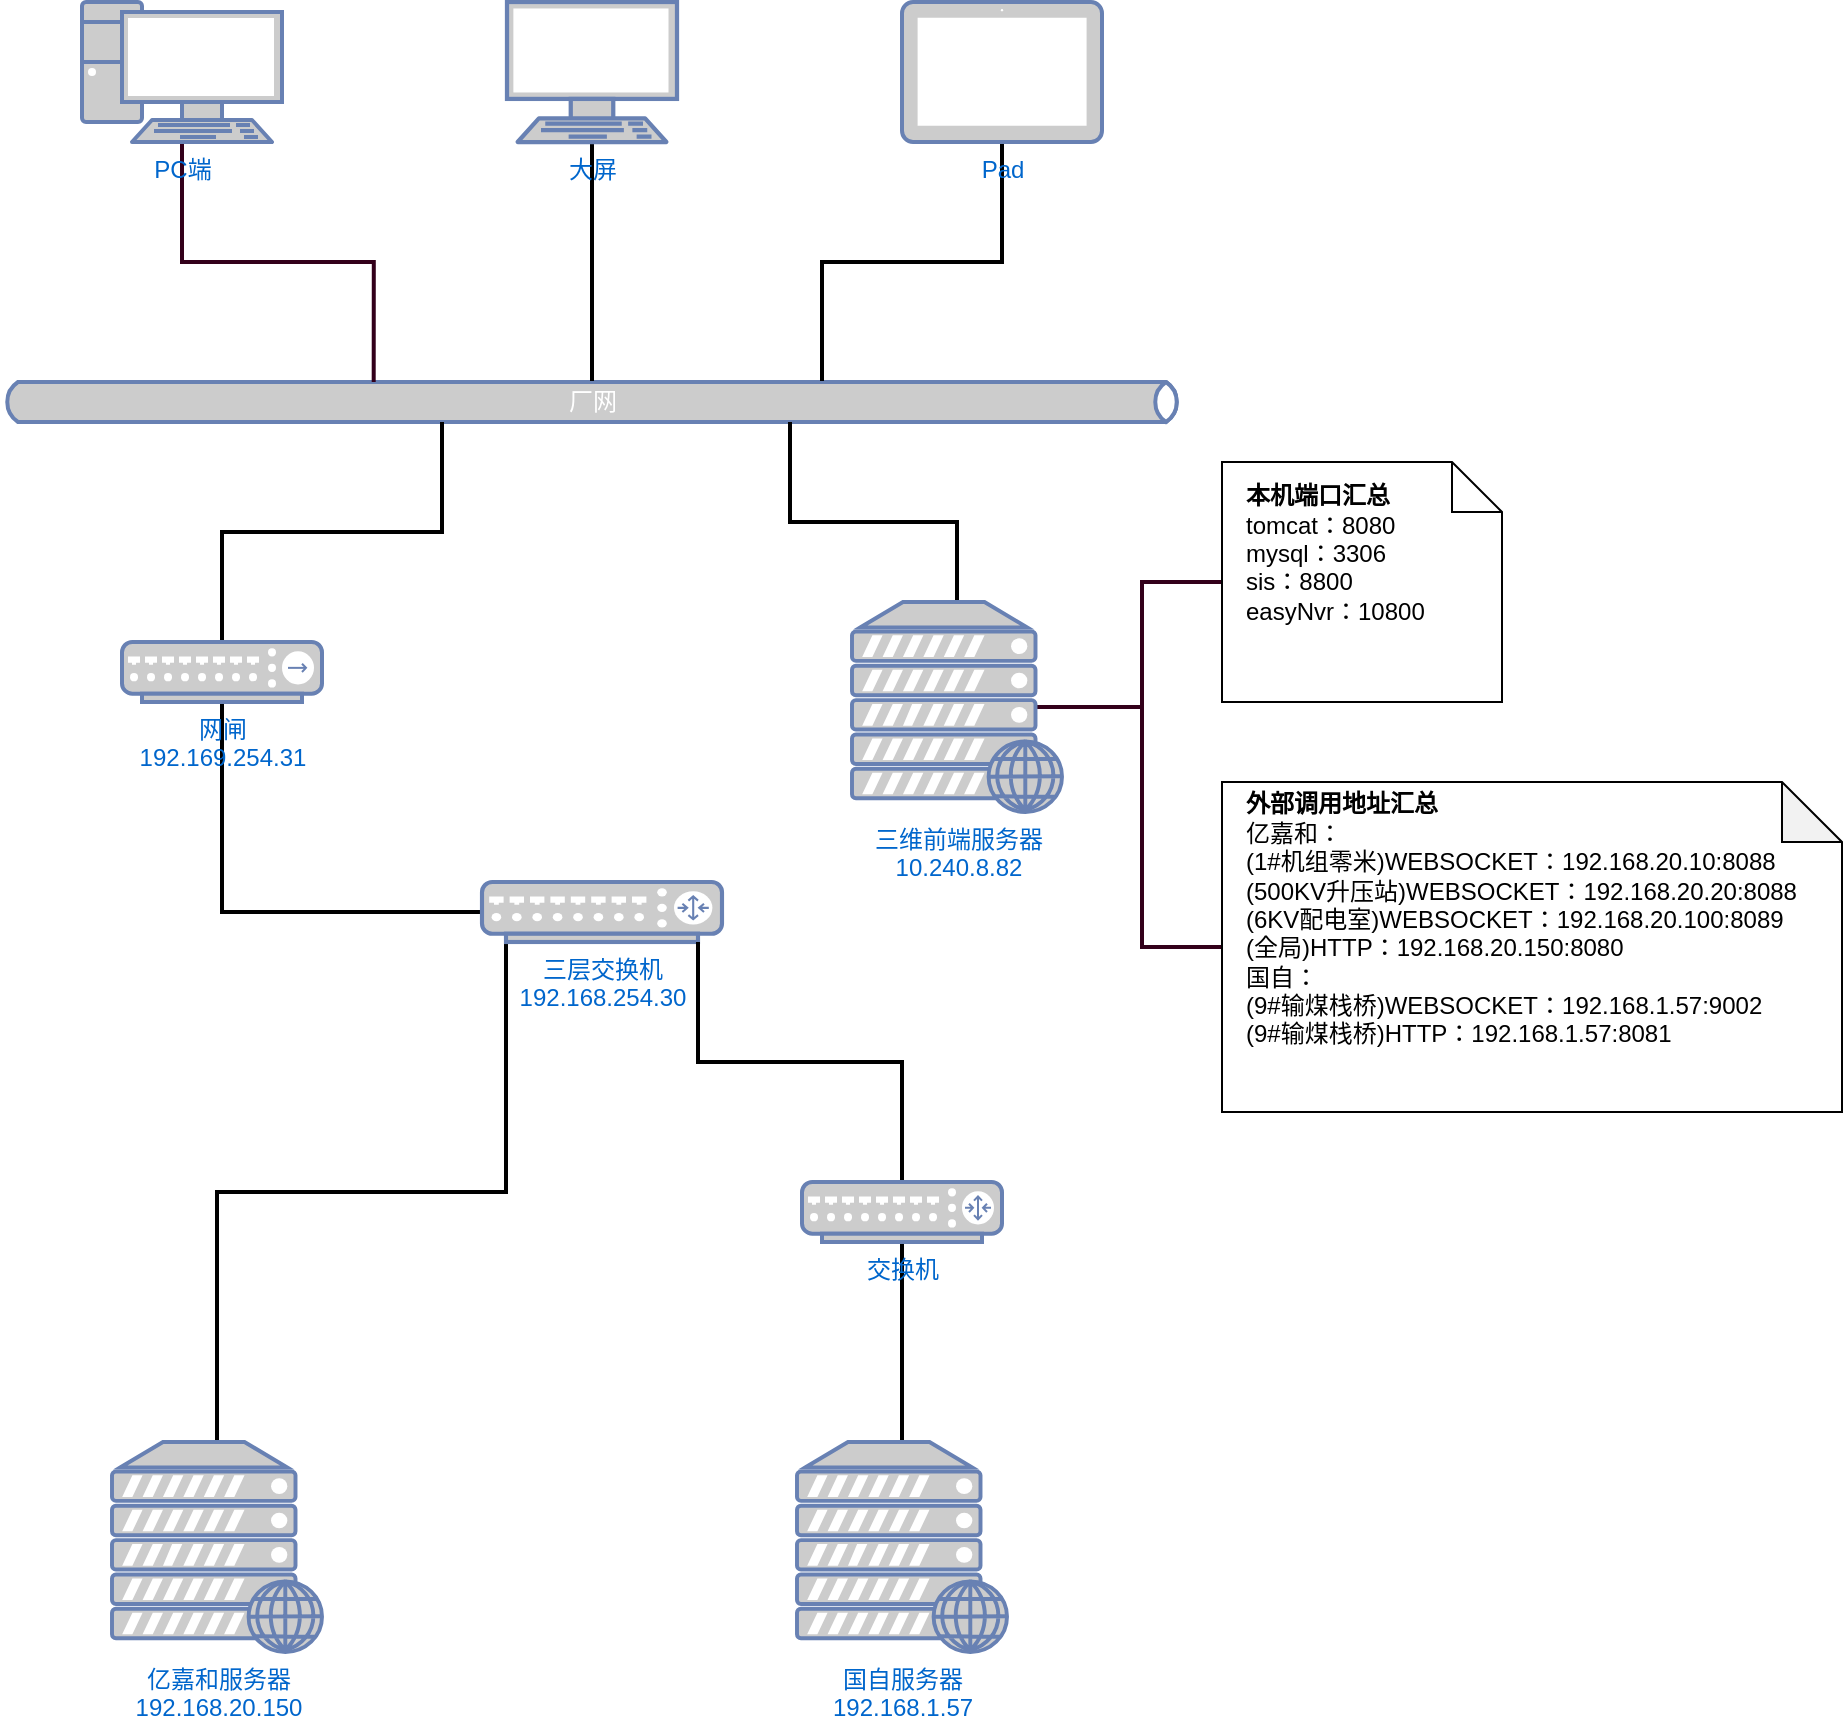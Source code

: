 <mxfile version="14.0.1" type="github">
  <diagram id="fDtv-NP8o_LM4w9Mx3LK" name="Page-1">
    <mxGraphModel dx="1410" dy="771" grid="1" gridSize="10" guides="1" tooltips="1" connect="1" arrows="1" fold="1" page="1" pageScale="1" pageWidth="827" pageHeight="1169" math="0" shadow="0">
      <root>
        <mxCell id="0" />
        <mxCell id="1" parent="0" />
        <mxCell id="BwLVxdTWhbgkWEdLYuY5-10" style="edgeStyle=orthogonalEdgeStyle;rounded=0;orthogonalLoop=1;jettySize=auto;html=1;exitX=0.5;exitY=0;exitDx=0;exitDy=0;exitPerimeter=0;entryX=0.1;entryY=1;entryDx=0;entryDy=0;entryPerimeter=0;strokeWidth=2;endArrow=none;endFill=0;" edge="1" parent="1" source="BwLVxdTWhbgkWEdLYuY5-3" target="BwLVxdTWhbgkWEdLYuY5-5">
          <mxGeometry relative="1" as="geometry" />
        </mxCell>
        <mxCell id="BwLVxdTWhbgkWEdLYuY5-3" value="亿嘉和服务器&lt;br&gt;192.168.20.150" style="fontColor=#0066CC;verticalAlign=top;verticalLabelPosition=bottom;labelPosition=center;align=center;html=1;outlineConnect=0;fillColor=#CCCCCC;strokeColor=#6881B3;gradientColor=none;gradientDirection=north;strokeWidth=2;shape=mxgraph.networks.web_server;" vertex="1" parent="1">
          <mxGeometry x="165" y="750" width="105" height="105" as="geometry" />
        </mxCell>
        <mxCell id="BwLVxdTWhbgkWEdLYuY5-11" style="edgeStyle=orthogonalEdgeStyle;rounded=0;orthogonalLoop=1;jettySize=auto;html=1;exitX=0.5;exitY=0;exitDx=0;exitDy=0;exitPerimeter=0;strokeWidth=2;endArrow=none;endFill=0;" edge="1" parent="1" source="BwLVxdTWhbgkWEdLYuY5-4" target="BwLVxdTWhbgkWEdLYuY5-6">
          <mxGeometry relative="1" as="geometry" />
        </mxCell>
        <mxCell id="BwLVxdTWhbgkWEdLYuY5-4" value="国自服务器&lt;br&gt;192.168.1.57" style="fontColor=#0066CC;verticalAlign=top;verticalLabelPosition=bottom;labelPosition=center;align=center;html=1;outlineConnect=0;fillColor=#CCCCCC;strokeColor=#6881B3;gradientColor=none;gradientDirection=north;strokeWidth=2;shape=mxgraph.networks.web_server;" vertex="1" parent="1">
          <mxGeometry x="507.5" y="750" width="105" height="105" as="geometry" />
        </mxCell>
        <mxCell id="BwLVxdTWhbgkWEdLYuY5-25" style="edgeStyle=orthogonalEdgeStyle;rounded=0;orthogonalLoop=1;jettySize=auto;html=1;strokeWidth=2;endArrow=none;endFill=0;" edge="1" parent="1" source="BwLVxdTWhbgkWEdLYuY5-5" target="BwLVxdTWhbgkWEdLYuY5-24">
          <mxGeometry relative="1" as="geometry" />
        </mxCell>
        <mxCell id="BwLVxdTWhbgkWEdLYuY5-5" value="三层交换机&lt;br&gt;192.168.254.30" style="fontColor=#0066CC;verticalAlign=top;verticalLabelPosition=bottom;labelPosition=center;align=center;html=1;outlineConnect=0;fillColor=#CCCCCC;strokeColor=#6881B3;gradientColor=none;gradientDirection=north;strokeWidth=2;shape=mxgraph.networks.router;" vertex="1" parent="1">
          <mxGeometry x="350" y="470" width="120" height="30" as="geometry" />
        </mxCell>
        <mxCell id="BwLVxdTWhbgkWEdLYuY5-8" style="edgeStyle=orthogonalEdgeStyle;rounded=0;orthogonalLoop=1;jettySize=auto;html=1;exitX=0.5;exitY=0;exitDx=0;exitDy=0;exitPerimeter=0;entryX=0.9;entryY=1;entryDx=0;entryDy=0;entryPerimeter=0;strokeWidth=2;endArrow=none;endFill=0;" edge="1" parent="1" source="BwLVxdTWhbgkWEdLYuY5-6" target="BwLVxdTWhbgkWEdLYuY5-5">
          <mxGeometry relative="1" as="geometry" />
        </mxCell>
        <mxCell id="BwLVxdTWhbgkWEdLYuY5-6" value="交换机" style="fontColor=#0066CC;verticalAlign=top;verticalLabelPosition=bottom;labelPosition=center;align=center;html=1;outlineConnect=0;fillColor=#CCCCCC;strokeColor=#6881B3;gradientColor=none;gradientDirection=north;strokeWidth=2;shape=mxgraph.networks.router;" vertex="1" parent="1">
          <mxGeometry x="510" y="620" width="100" height="30" as="geometry" />
        </mxCell>
        <mxCell id="BwLVxdTWhbgkWEdLYuY5-22" value="厂网" style="html=1;outlineConnect=0;fillColor=#CCCCCC;strokeColor=#6881B3;gradientColor=none;gradientDirection=north;strokeWidth=2;shape=mxgraph.networks.bus;gradientColor=none;gradientDirection=north;fontColor=#ffffff;perimeter=backbonePerimeter;backboneSize=20;" vertex="1" parent="1">
          <mxGeometry x="110" y="220" width="590" height="20" as="geometry" />
        </mxCell>
        <mxCell id="BwLVxdTWhbgkWEdLYuY5-26" style="edgeStyle=orthogonalEdgeStyle;rounded=0;orthogonalLoop=1;jettySize=auto;html=1;exitX=0.5;exitY=0;exitDx=0;exitDy=0;exitPerimeter=0;endArrow=none;endFill=0;strokeWidth=2;" edge="1" parent="1" source="BwLVxdTWhbgkWEdLYuY5-24" target="BwLVxdTWhbgkWEdLYuY5-22">
          <mxGeometry relative="1" as="geometry">
            <Array as="points">
              <mxPoint x="220" y="295" />
              <mxPoint x="330" y="295" />
            </Array>
          </mxGeometry>
        </mxCell>
        <mxCell id="BwLVxdTWhbgkWEdLYuY5-24" value="网闸&lt;br&gt;192.169.254.31" style="fontColor=#0066CC;verticalAlign=top;verticalLabelPosition=bottom;labelPosition=center;align=center;html=1;outlineConnect=0;fillColor=#CCCCCC;strokeColor=#6881B3;gradientColor=none;gradientDirection=north;strokeWidth=2;shape=mxgraph.networks.hub;" vertex="1" parent="1">
          <mxGeometry x="170" y="350" width="100" height="30" as="geometry" />
        </mxCell>
        <mxCell id="BwLVxdTWhbgkWEdLYuY5-28" style="edgeStyle=orthogonalEdgeStyle;rounded=0;orthogonalLoop=1;jettySize=auto;html=1;exitX=0.5;exitY=0;exitDx=0;exitDy=0;exitPerimeter=0;strokeWidth=2;endArrow=none;endFill=0;" edge="1" parent="1" source="BwLVxdTWhbgkWEdLYuY5-27">
          <mxGeometry relative="1" as="geometry">
            <mxPoint x="504" y="240" as="targetPoint" />
            <Array as="points">
              <mxPoint x="588" y="290" />
              <mxPoint x="504" y="290" />
            </Array>
          </mxGeometry>
        </mxCell>
        <mxCell id="BwLVxdTWhbgkWEdLYuY5-37" value="" style="edgeStyle=orthogonalEdgeStyle;rounded=0;orthogonalLoop=1;jettySize=auto;html=1;endArrow=none;endFill=0;strokeColor=#33001A;strokeWidth=2;entryX=0;entryY=0.5;entryDx=0;entryDy=0;entryPerimeter=0;" edge="1" parent="1" source="BwLVxdTWhbgkWEdLYuY5-27" target="BwLVxdTWhbgkWEdLYuY5-38">
          <mxGeometry relative="1" as="geometry">
            <mxPoint x="712.5" y="390" as="targetPoint" />
          </mxGeometry>
        </mxCell>
        <mxCell id="BwLVxdTWhbgkWEdLYuY5-41" style="edgeStyle=orthogonalEdgeStyle;rounded=0;orthogonalLoop=1;jettySize=auto;html=1;exitX=0.88;exitY=0.5;exitDx=0;exitDy=0;exitPerimeter=0;entryX=0;entryY=0.5;entryDx=0;entryDy=0;entryPerimeter=0;endArrow=none;endFill=0;strokeColor=#33001A;strokeWidth=2;" edge="1" parent="1" source="BwLVxdTWhbgkWEdLYuY5-27" target="BwLVxdTWhbgkWEdLYuY5-39">
          <mxGeometry relative="1" as="geometry" />
        </mxCell>
        <mxCell id="BwLVxdTWhbgkWEdLYuY5-27" value="三维前端服务器&lt;br&gt;10.240.8.82" style="fontColor=#0066CC;verticalAlign=top;verticalLabelPosition=bottom;labelPosition=center;align=center;html=1;outlineConnect=0;fillColor=#CCCCCC;strokeColor=#6881B3;gradientColor=none;gradientDirection=north;strokeWidth=2;shape=mxgraph.networks.web_server;" vertex="1" parent="1">
          <mxGeometry x="535" y="330" width="105" height="105" as="geometry" />
        </mxCell>
        <mxCell id="BwLVxdTWhbgkWEdLYuY5-31" style="edgeStyle=orthogonalEdgeStyle;rounded=0;orthogonalLoop=1;jettySize=auto;html=1;exitX=0.5;exitY=1;exitDx=0;exitDy=0;exitPerimeter=0;entryX=0.315;entryY=0;entryDx=0;entryDy=0;entryPerimeter=0;endArrow=none;endFill=0;strokeWidth=2;fillColor=#d5e8d4;strokeColor=#33001A;" edge="1" parent="1" source="BwLVxdTWhbgkWEdLYuY5-30" target="BwLVxdTWhbgkWEdLYuY5-22">
          <mxGeometry relative="1" as="geometry" />
        </mxCell>
        <mxCell id="BwLVxdTWhbgkWEdLYuY5-30" value="PC端" style="fontColor=#0066CC;verticalAlign=top;verticalLabelPosition=bottom;labelPosition=center;align=center;html=1;outlineConnect=0;fillColor=#CCCCCC;strokeColor=#6881B3;gradientColor=none;gradientDirection=north;strokeWidth=2;shape=mxgraph.networks.pc;" vertex="1" parent="1">
          <mxGeometry x="150" y="30" width="100" height="70" as="geometry" />
        </mxCell>
        <mxCell id="BwLVxdTWhbgkWEdLYuY5-33" style="edgeStyle=orthogonalEdgeStyle;rounded=0;orthogonalLoop=1;jettySize=auto;html=1;exitX=0.5;exitY=1;exitDx=0;exitDy=0;exitPerimeter=0;endArrow=none;endFill=0;strokeWidth=2;fillColor=#d5e8d4;" edge="1" parent="1" source="BwLVxdTWhbgkWEdLYuY5-32" target="BwLVxdTWhbgkWEdLYuY5-22">
          <mxGeometry relative="1" as="geometry" />
        </mxCell>
        <mxCell id="BwLVxdTWhbgkWEdLYuY5-32" value="大屏" style="fontColor=#0066CC;verticalAlign=top;verticalLabelPosition=bottom;labelPosition=center;align=center;html=1;outlineConnect=0;fillColor=#CCCCCC;strokeColor=#6881B3;gradientColor=none;gradientDirection=north;strokeWidth=2;shape=mxgraph.networks.terminal;" vertex="1" parent="1">
          <mxGeometry x="362.5" y="30" width="85" height="70" as="geometry" />
        </mxCell>
        <mxCell id="BwLVxdTWhbgkWEdLYuY5-35" style="edgeStyle=orthogonalEdgeStyle;rounded=0;orthogonalLoop=1;jettySize=auto;html=1;exitX=0.5;exitY=1;exitDx=0;exitDy=0;exitPerimeter=0;endArrow=none;endFill=0;strokeWidth=2;" edge="1" parent="1" source="BwLVxdTWhbgkWEdLYuY5-34" target="BwLVxdTWhbgkWEdLYuY5-22">
          <mxGeometry relative="1" as="geometry">
            <mxPoint x="590" y="210" as="targetPoint" />
            <Array as="points">
              <mxPoint x="610" y="160" />
              <mxPoint x="520" y="160" />
            </Array>
          </mxGeometry>
        </mxCell>
        <mxCell id="BwLVxdTWhbgkWEdLYuY5-34" value="Pad" style="fontColor=#0066CC;verticalAlign=top;verticalLabelPosition=bottom;labelPosition=center;align=center;html=1;outlineConnect=0;fillColor=#CCCCCC;strokeColor=#6881B3;gradientColor=none;gradientDirection=north;strokeWidth=2;shape=mxgraph.networks.tablet;" vertex="1" parent="1">
          <mxGeometry x="560" y="30" width="100" height="70" as="geometry" />
        </mxCell>
        <mxCell id="BwLVxdTWhbgkWEdLYuY5-38" value="&lt;p style=&quot;line-height: 150%&quot;&gt;&lt;/p&gt;&lt;div&gt;&lt;b&gt;本机端口汇总&lt;/b&gt;&lt;/div&gt;&lt;div&gt;tomcat：8080&lt;/div&gt;&lt;div&gt;mysql：3306&lt;/div&gt;&lt;div&gt;sis：8800&lt;/div&gt;&lt;div&gt;easyNvr：10800&lt;/div&gt;&lt;div&gt;&lt;br&gt;&lt;/div&gt;&lt;div&gt;&lt;br&gt;&lt;/div&gt;&lt;p&gt;&lt;/p&gt;" style="shape=note2;boundedLbl=1;whiteSpace=wrap;html=1;size=25;verticalAlign=middle;align=left;spacingLeft=10;" vertex="1" parent="1">
          <mxGeometry x="720" y="260" width="140" height="120" as="geometry" />
        </mxCell>
        <mxCell id="BwLVxdTWhbgkWEdLYuY5-39" value="&lt;div&gt;&lt;span&gt;&lt;b&gt;外部调用地址汇总&lt;/b&gt;&lt;/span&gt;&lt;/div&gt;&lt;div&gt;&lt;span&gt;亿嘉和：&lt;/span&gt;&lt;/div&gt;&lt;div&gt;&lt;span&gt;(1#机组零米)WEBSOCKET：192.168.20.10:8088&lt;/span&gt;&lt;/div&gt;&lt;div&gt;(500KV升压站)WEBSOCKET：192.168.20.20:8088&lt;span&gt;&lt;br&gt;&lt;/span&gt;&lt;/div&gt;&lt;div&gt;(6KV配电室)WEBSOCKET：192.168.20.100:8089&lt;br&gt;&lt;/div&gt;&lt;div&gt;(全局)HTTP：192.168.20.150:8080&lt;/div&gt;&lt;div&gt;国自：&lt;/div&gt;&lt;div&gt;(9#输煤栈桥)WEBSOCKET：192.168.1.57:9002&lt;/div&gt;&lt;div&gt;(9#输煤栈桥)HTTP：192.168.1.57:8081&lt;br&gt;&lt;/div&gt;&lt;div&gt;&lt;br&gt;&lt;/div&gt;&lt;div&gt;&lt;span&gt;&lt;br&gt;&lt;/span&gt;&lt;/div&gt;" style="shape=note;whiteSpace=wrap;html=1;backgroundOutline=1;darkOpacity=0.05;align=left;spacingLeft=10;" vertex="1" parent="1">
          <mxGeometry x="720" y="420" width="310" height="165" as="geometry" />
        </mxCell>
      </root>
    </mxGraphModel>
  </diagram>
</mxfile>
